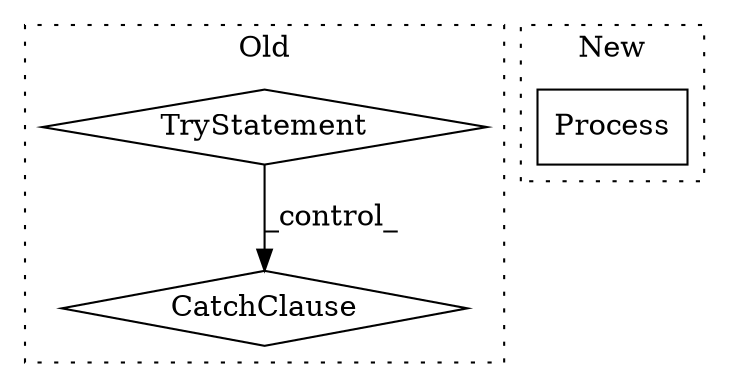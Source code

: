 digraph G {
subgraph cluster0 {
1 [label="TryStatement" a="54" s="567" l="4" shape="diamond"];
3 [label="CatchClause" a="12" s="1189,1223" l="11,2" shape="diamond"];
label = "Old";
style="dotted";
}
subgraph cluster1 {
2 [label="Process" a="32" s="503" l="9" shape="box"];
label = "New";
style="dotted";
}
1 -> 3 [label="_control_"];
}